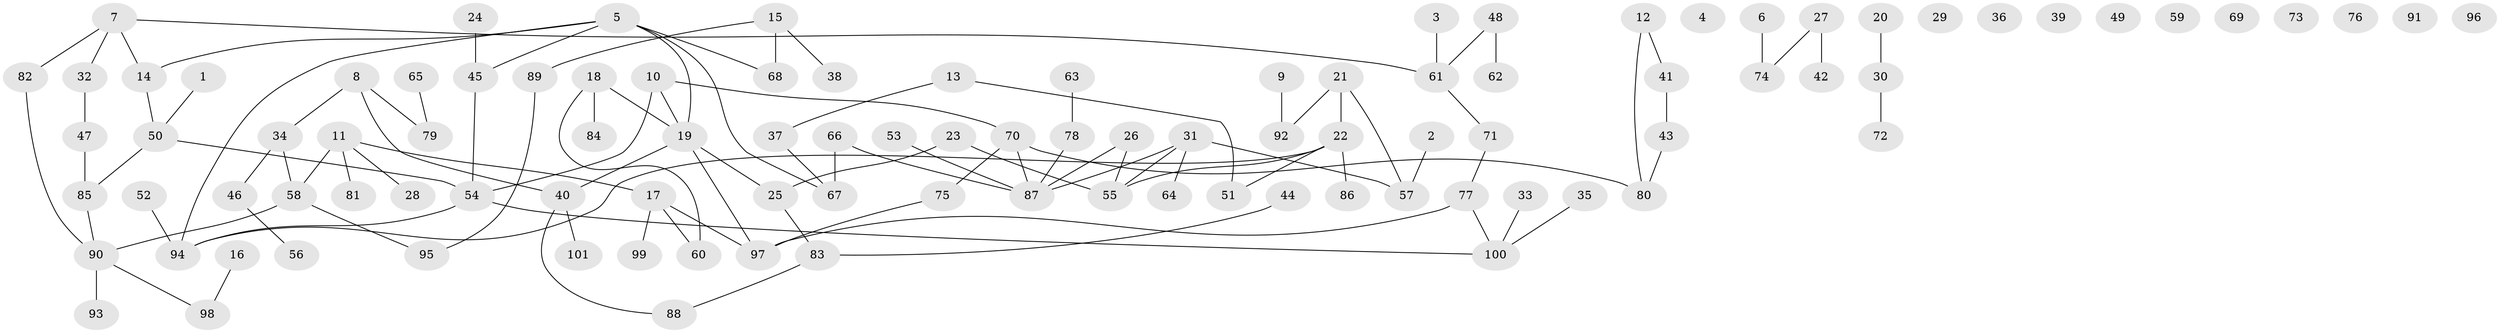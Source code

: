 // Generated by graph-tools (version 1.1) at 2025/13/03/09/25 04:13:02]
// undirected, 101 vertices, 107 edges
graph export_dot {
graph [start="1"]
  node [color=gray90,style=filled];
  1;
  2;
  3;
  4;
  5;
  6;
  7;
  8;
  9;
  10;
  11;
  12;
  13;
  14;
  15;
  16;
  17;
  18;
  19;
  20;
  21;
  22;
  23;
  24;
  25;
  26;
  27;
  28;
  29;
  30;
  31;
  32;
  33;
  34;
  35;
  36;
  37;
  38;
  39;
  40;
  41;
  42;
  43;
  44;
  45;
  46;
  47;
  48;
  49;
  50;
  51;
  52;
  53;
  54;
  55;
  56;
  57;
  58;
  59;
  60;
  61;
  62;
  63;
  64;
  65;
  66;
  67;
  68;
  69;
  70;
  71;
  72;
  73;
  74;
  75;
  76;
  77;
  78;
  79;
  80;
  81;
  82;
  83;
  84;
  85;
  86;
  87;
  88;
  89;
  90;
  91;
  92;
  93;
  94;
  95;
  96;
  97;
  98;
  99;
  100;
  101;
  1 -- 50;
  2 -- 57;
  3 -- 61;
  5 -- 14;
  5 -- 19;
  5 -- 45;
  5 -- 67;
  5 -- 68;
  5 -- 94;
  6 -- 74;
  7 -- 14;
  7 -- 32;
  7 -- 61;
  7 -- 82;
  8 -- 34;
  8 -- 40;
  8 -- 79;
  9 -- 92;
  10 -- 19;
  10 -- 54;
  10 -- 70;
  11 -- 17;
  11 -- 28;
  11 -- 58;
  11 -- 81;
  12 -- 41;
  12 -- 80;
  13 -- 37;
  13 -- 51;
  14 -- 50;
  15 -- 38;
  15 -- 68;
  15 -- 89;
  16 -- 98;
  17 -- 60;
  17 -- 97;
  17 -- 99;
  18 -- 19;
  18 -- 60;
  18 -- 84;
  19 -- 25;
  19 -- 40;
  19 -- 97;
  20 -- 30;
  21 -- 22;
  21 -- 57;
  21 -- 92;
  22 -- 51;
  22 -- 55;
  22 -- 86;
  22 -- 94;
  23 -- 25;
  23 -- 55;
  24 -- 45;
  25 -- 83;
  26 -- 55;
  26 -- 87;
  27 -- 42;
  27 -- 74;
  30 -- 72;
  31 -- 55;
  31 -- 57;
  31 -- 64;
  31 -- 87;
  32 -- 47;
  33 -- 100;
  34 -- 46;
  34 -- 58;
  35 -- 100;
  37 -- 67;
  40 -- 88;
  40 -- 101;
  41 -- 43;
  43 -- 80;
  44 -- 83;
  45 -- 54;
  46 -- 56;
  47 -- 85;
  48 -- 61;
  48 -- 62;
  50 -- 54;
  50 -- 85;
  52 -- 94;
  53 -- 87;
  54 -- 94;
  54 -- 100;
  58 -- 90;
  58 -- 95;
  61 -- 71;
  63 -- 78;
  65 -- 79;
  66 -- 67;
  66 -- 87;
  70 -- 75;
  70 -- 80;
  70 -- 87;
  71 -- 77;
  75 -- 97;
  77 -- 97;
  77 -- 100;
  78 -- 87;
  82 -- 90;
  83 -- 88;
  85 -- 90;
  89 -- 95;
  90 -- 93;
  90 -- 98;
}
